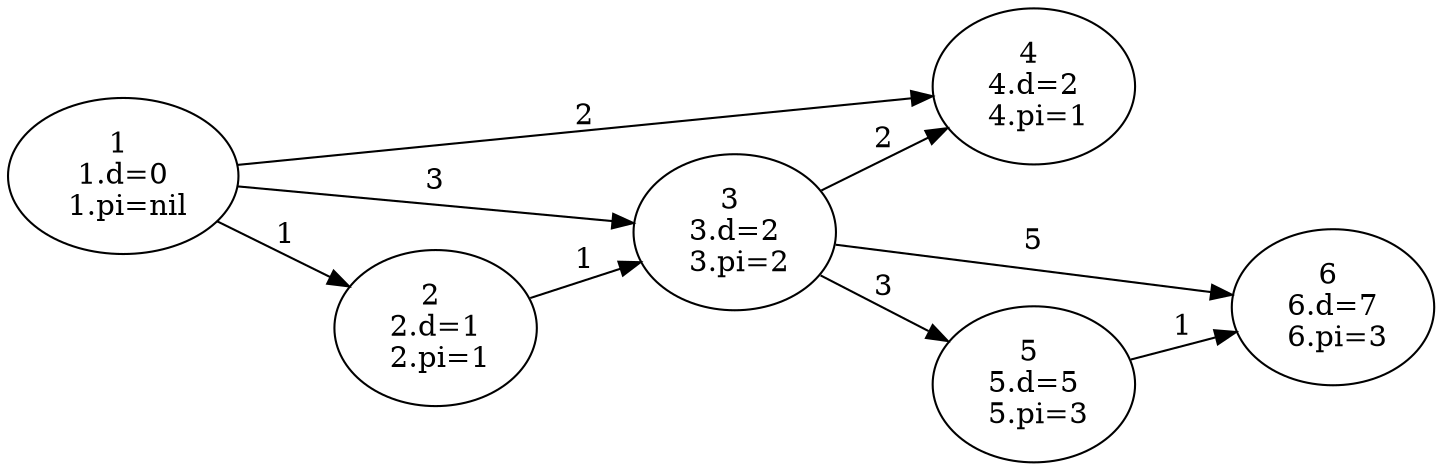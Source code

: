 digraph BST {
rankdir="LR";
"1 \n 1.d=0 \n 1.pi=nil" -> "2 \n 2.d=1 \n 2.pi=1"[label="1"];
"1 \n 1.d=0 \n 1.pi=nil" -> "3 \n 3.d=2 \n 3.pi=2"[label="3"];
"1 \n 1.d=0 \n 1.pi=nil" -> "4 \n 4.d=2 \n 4.pi=1"[label="2"];

"2 \n 2.d=1 \n 2.pi=1" -> "3 \n 3.d=2 \n 3.pi=2"[label="1"];

"3 \n 3.d=2 \n 3.pi=2" -> "4 \n 4.d=2 \n 4.pi=1"[label="2"];
"3 \n 3.d=2 \n 3.pi=2" -> "5 \n 5.d=5 \n 5.pi=3"[label="3"];
"3 \n 3.d=2 \n 3.pi=2" -> "6 \n 6.d=7 \n 6.pi=3"[label="5"];

"5 \n 5.d=5 \n 5.pi=3" -> "6 \n 6.d=7 \n 6.pi=3"[label="1"];
}
